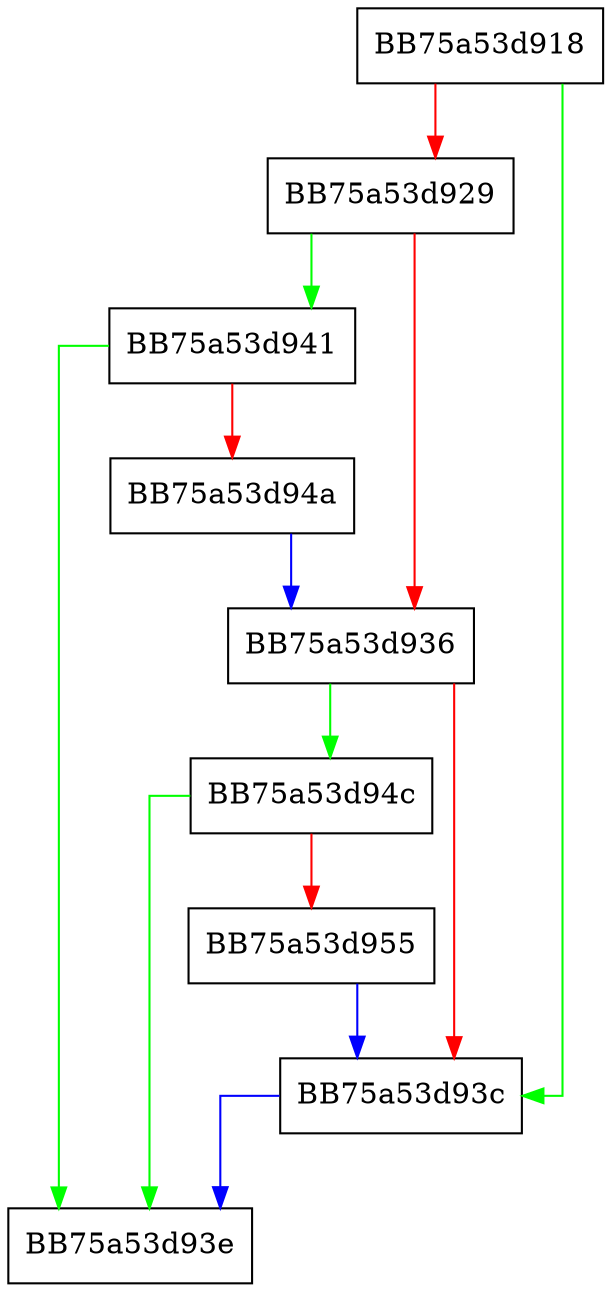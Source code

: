 digraph _Is_esc {
  node [shape="box"];
  graph [splines=ortho];
  BB75a53d918 -> BB75a53d93c [color="green"];
  BB75a53d918 -> BB75a53d929 [color="red"];
  BB75a53d929 -> BB75a53d941 [color="green"];
  BB75a53d929 -> BB75a53d936 [color="red"];
  BB75a53d936 -> BB75a53d94c [color="green"];
  BB75a53d936 -> BB75a53d93c [color="red"];
  BB75a53d93c -> BB75a53d93e [color="blue"];
  BB75a53d941 -> BB75a53d93e [color="green"];
  BB75a53d941 -> BB75a53d94a [color="red"];
  BB75a53d94a -> BB75a53d936 [color="blue"];
  BB75a53d94c -> BB75a53d93e [color="green"];
  BB75a53d94c -> BB75a53d955 [color="red"];
  BB75a53d955 -> BB75a53d93c [color="blue"];
}